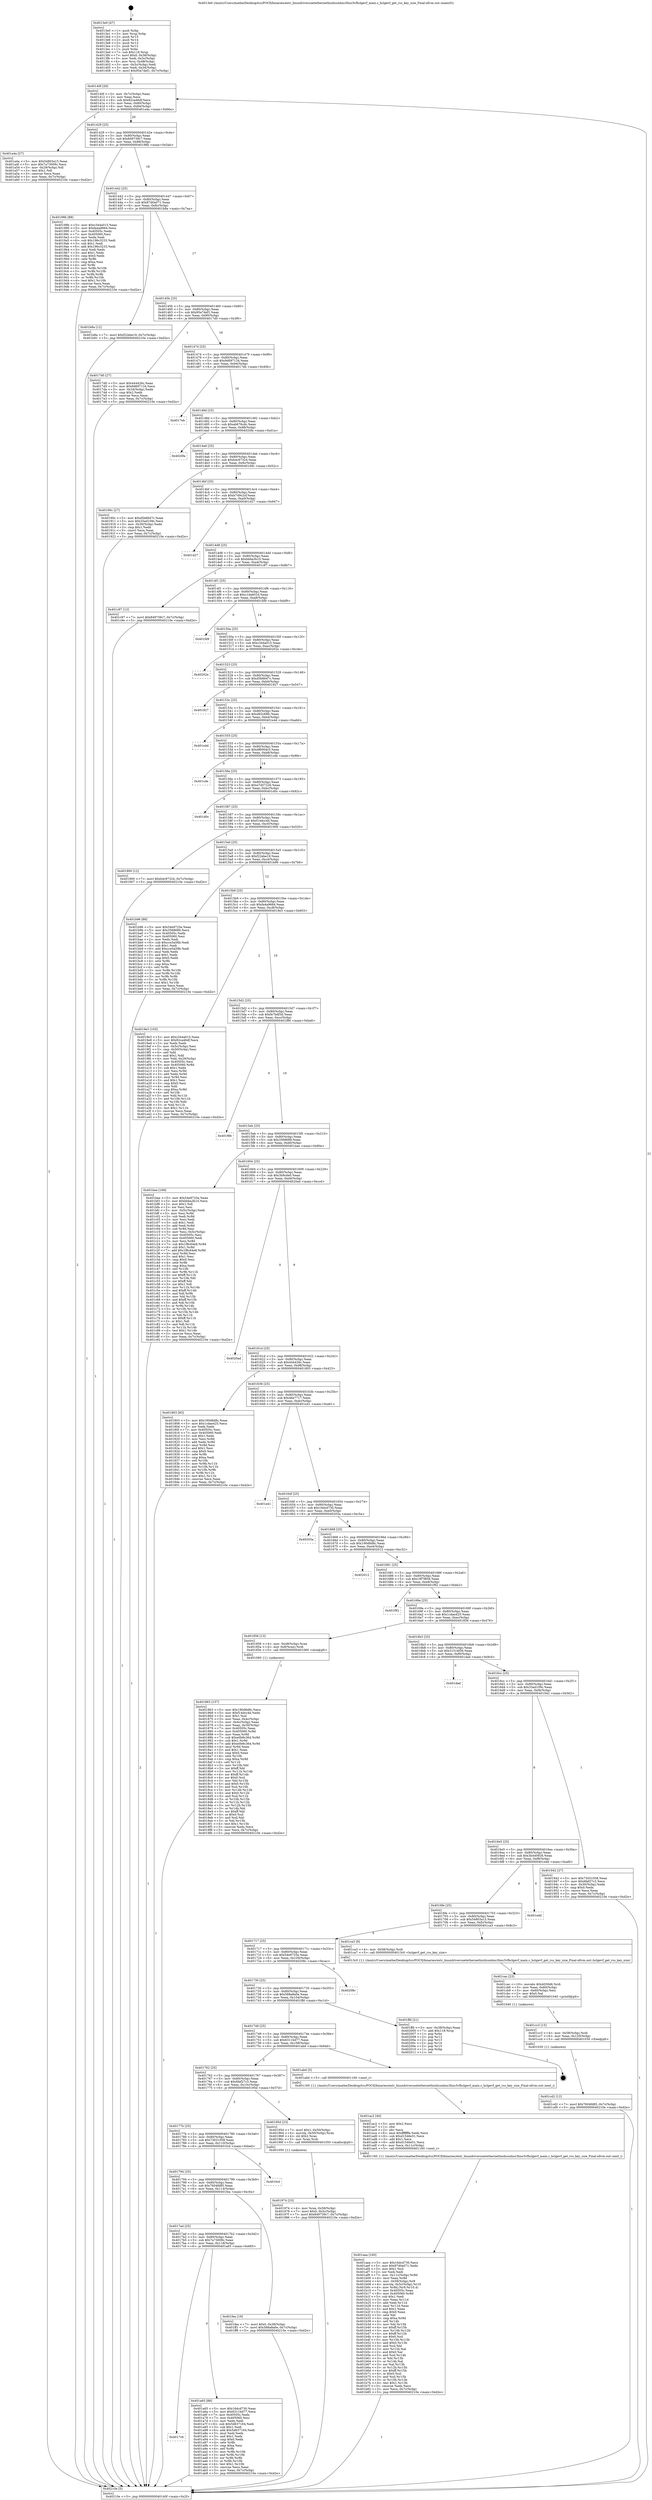 digraph "0x4013e0" {
  label = "0x4013e0 (/mnt/c/Users/mathe/Desktop/tcc/POCII/binaries/extr_linuxdriversnetethernethisiliconhns3hns3vfhclgevf_main.c_hclgevf_get_rss_key_size_Final-ollvm.out::main(0))"
  labelloc = "t"
  node[shape=record]

  Entry [label="",width=0.3,height=0.3,shape=circle,fillcolor=black,style=filled]
  "0x40140f" [label="{
     0x40140f [26]\l
     | [instrs]\l
     &nbsp;&nbsp;0x40140f \<+3\>: mov -0x7c(%rbp),%eax\l
     &nbsp;&nbsp;0x401412 \<+2\>: mov %eax,%ecx\l
     &nbsp;&nbsp;0x401414 \<+6\>: sub $0x82ca46df,%ecx\l
     &nbsp;&nbsp;0x40141a \<+3\>: mov %eax,-0x80(%rbp)\l
     &nbsp;&nbsp;0x40141d \<+6\>: mov %ecx,-0x84(%rbp)\l
     &nbsp;&nbsp;0x401423 \<+6\>: je 0000000000401a4a \<main+0x66a\>\l
  }"]
  "0x401a4a" [label="{
     0x401a4a [27]\l
     | [instrs]\l
     &nbsp;&nbsp;0x401a4a \<+5\>: mov $0x54803a15,%eax\l
     &nbsp;&nbsp;0x401a4f \<+5\>: mov $0x7a73009c,%ecx\l
     &nbsp;&nbsp;0x401a54 \<+3\>: mov -0x29(%rbp),%dl\l
     &nbsp;&nbsp;0x401a57 \<+3\>: test $0x1,%dl\l
     &nbsp;&nbsp;0x401a5a \<+3\>: cmovne %ecx,%eax\l
     &nbsp;&nbsp;0x401a5d \<+3\>: mov %eax,-0x7c(%rbp)\l
     &nbsp;&nbsp;0x401a60 \<+5\>: jmp 000000000040210e \<main+0xd2e\>\l
  }"]
  "0x401429" [label="{
     0x401429 [25]\l
     | [instrs]\l
     &nbsp;&nbsp;0x401429 \<+5\>: jmp 000000000040142e \<main+0x4e\>\l
     &nbsp;&nbsp;0x40142e \<+3\>: mov -0x80(%rbp),%eax\l
     &nbsp;&nbsp;0x401431 \<+5\>: sub $0x849739c7,%eax\l
     &nbsp;&nbsp;0x401436 \<+6\>: mov %eax,-0x88(%rbp)\l
     &nbsp;&nbsp;0x40143c \<+6\>: je 000000000040198b \<main+0x5ab\>\l
  }"]
  Exit [label="",width=0.3,height=0.3,shape=circle,fillcolor=black,style=filled,peripheries=2]
  "0x40198b" [label="{
     0x40198b [88]\l
     | [instrs]\l
     &nbsp;&nbsp;0x40198b \<+5\>: mov $0xc344a015,%eax\l
     &nbsp;&nbsp;0x401990 \<+5\>: mov $0xfa4a9664,%ecx\l
     &nbsp;&nbsp;0x401995 \<+7\>: mov 0x40505c,%edx\l
     &nbsp;&nbsp;0x40199c \<+7\>: mov 0x405060,%esi\l
     &nbsp;&nbsp;0x4019a3 \<+2\>: mov %edx,%edi\l
     &nbsp;&nbsp;0x4019a5 \<+6\>: sub $0x196c3233,%edi\l
     &nbsp;&nbsp;0x4019ab \<+3\>: sub $0x1,%edi\l
     &nbsp;&nbsp;0x4019ae \<+6\>: add $0x196c3233,%edi\l
     &nbsp;&nbsp;0x4019b4 \<+3\>: imul %edi,%edx\l
     &nbsp;&nbsp;0x4019b7 \<+3\>: and $0x1,%edx\l
     &nbsp;&nbsp;0x4019ba \<+3\>: cmp $0x0,%edx\l
     &nbsp;&nbsp;0x4019bd \<+4\>: sete %r8b\l
     &nbsp;&nbsp;0x4019c1 \<+3\>: cmp $0xa,%esi\l
     &nbsp;&nbsp;0x4019c4 \<+4\>: setl %r9b\l
     &nbsp;&nbsp;0x4019c8 \<+3\>: mov %r8b,%r10b\l
     &nbsp;&nbsp;0x4019cb \<+3\>: and %r9b,%r10b\l
     &nbsp;&nbsp;0x4019ce \<+3\>: xor %r9b,%r8b\l
     &nbsp;&nbsp;0x4019d1 \<+3\>: or %r8b,%r10b\l
     &nbsp;&nbsp;0x4019d4 \<+4\>: test $0x1,%r10b\l
     &nbsp;&nbsp;0x4019d8 \<+3\>: cmovne %ecx,%eax\l
     &nbsp;&nbsp;0x4019db \<+3\>: mov %eax,-0x7c(%rbp)\l
     &nbsp;&nbsp;0x4019de \<+5\>: jmp 000000000040210e \<main+0xd2e\>\l
  }"]
  "0x401442" [label="{
     0x401442 [25]\l
     | [instrs]\l
     &nbsp;&nbsp;0x401442 \<+5\>: jmp 0000000000401447 \<main+0x67\>\l
     &nbsp;&nbsp;0x401447 \<+3\>: mov -0x80(%rbp),%eax\l
     &nbsp;&nbsp;0x40144a \<+5\>: sub $0x87d0a071,%eax\l
     &nbsp;&nbsp;0x40144f \<+6\>: mov %eax,-0x8c(%rbp)\l
     &nbsp;&nbsp;0x401455 \<+6\>: je 0000000000401b8a \<main+0x7aa\>\l
  }"]
  "0x401cd2" [label="{
     0x401cd2 [12]\l
     | [instrs]\l
     &nbsp;&nbsp;0x401cd2 \<+7\>: movl $0x7604fd85,-0x7c(%rbp)\l
     &nbsp;&nbsp;0x401cd9 \<+5\>: jmp 000000000040210e \<main+0xd2e\>\l
  }"]
  "0x401b8a" [label="{
     0x401b8a [12]\l
     | [instrs]\l
     &nbsp;&nbsp;0x401b8a \<+7\>: movl $0xf22ebe19,-0x7c(%rbp)\l
     &nbsp;&nbsp;0x401b91 \<+5\>: jmp 000000000040210e \<main+0xd2e\>\l
  }"]
  "0x40145b" [label="{
     0x40145b [25]\l
     | [instrs]\l
     &nbsp;&nbsp;0x40145b \<+5\>: jmp 0000000000401460 \<main+0x80\>\l
     &nbsp;&nbsp;0x401460 \<+3\>: mov -0x80(%rbp),%eax\l
     &nbsp;&nbsp;0x401463 \<+5\>: sub $0x95a7def1,%eax\l
     &nbsp;&nbsp;0x401468 \<+6\>: mov %eax,-0x90(%rbp)\l
     &nbsp;&nbsp;0x40146e \<+6\>: je 00000000004017d0 \<main+0x3f0\>\l
  }"]
  "0x401cc3" [label="{
     0x401cc3 [15]\l
     | [instrs]\l
     &nbsp;&nbsp;0x401cc3 \<+4\>: mov -0x58(%rbp),%rdi\l
     &nbsp;&nbsp;0x401cc7 \<+6\>: mov %eax,-0x120(%rbp)\l
     &nbsp;&nbsp;0x401ccd \<+5\>: call 0000000000401030 \<free@plt\>\l
     | [calls]\l
     &nbsp;&nbsp;0x401030 \{1\} (unknown)\l
  }"]
  "0x4017d0" [label="{
     0x4017d0 [27]\l
     | [instrs]\l
     &nbsp;&nbsp;0x4017d0 \<+5\>: mov $0x444426c,%eax\l
     &nbsp;&nbsp;0x4017d5 \<+5\>: mov $0x9d697134,%ecx\l
     &nbsp;&nbsp;0x4017da \<+3\>: mov -0x34(%rbp),%edx\l
     &nbsp;&nbsp;0x4017dd \<+3\>: cmp $0x2,%edx\l
     &nbsp;&nbsp;0x4017e0 \<+3\>: cmovne %ecx,%eax\l
     &nbsp;&nbsp;0x4017e3 \<+3\>: mov %eax,-0x7c(%rbp)\l
     &nbsp;&nbsp;0x4017e6 \<+5\>: jmp 000000000040210e \<main+0xd2e\>\l
  }"]
  "0x401474" [label="{
     0x401474 [25]\l
     | [instrs]\l
     &nbsp;&nbsp;0x401474 \<+5\>: jmp 0000000000401479 \<main+0x99\>\l
     &nbsp;&nbsp;0x401479 \<+3\>: mov -0x80(%rbp),%eax\l
     &nbsp;&nbsp;0x40147c \<+5\>: sub $0x9d697134,%eax\l
     &nbsp;&nbsp;0x401481 \<+6\>: mov %eax,-0x94(%rbp)\l
     &nbsp;&nbsp;0x401487 \<+6\>: je 00000000004017eb \<main+0x40b\>\l
  }"]
  "0x40210e" [label="{
     0x40210e [5]\l
     | [instrs]\l
     &nbsp;&nbsp;0x40210e \<+5\>: jmp 000000000040140f \<main+0x2f\>\l
  }"]
  "0x4013e0" [label="{
     0x4013e0 [47]\l
     | [instrs]\l
     &nbsp;&nbsp;0x4013e0 \<+1\>: push %rbp\l
     &nbsp;&nbsp;0x4013e1 \<+3\>: mov %rsp,%rbp\l
     &nbsp;&nbsp;0x4013e4 \<+2\>: push %r15\l
     &nbsp;&nbsp;0x4013e6 \<+2\>: push %r14\l
     &nbsp;&nbsp;0x4013e8 \<+2\>: push %r13\l
     &nbsp;&nbsp;0x4013ea \<+2\>: push %r12\l
     &nbsp;&nbsp;0x4013ec \<+1\>: push %rbx\l
     &nbsp;&nbsp;0x4013ed \<+7\>: sub $0x118,%rsp\l
     &nbsp;&nbsp;0x4013f4 \<+7\>: movl $0x0,-0x38(%rbp)\l
     &nbsp;&nbsp;0x4013fb \<+3\>: mov %edi,-0x3c(%rbp)\l
     &nbsp;&nbsp;0x4013fe \<+4\>: mov %rsi,-0x48(%rbp)\l
     &nbsp;&nbsp;0x401402 \<+3\>: mov -0x3c(%rbp),%edi\l
     &nbsp;&nbsp;0x401405 \<+3\>: mov %edi,-0x34(%rbp)\l
     &nbsp;&nbsp;0x401408 \<+7\>: movl $0x95a7def1,-0x7c(%rbp)\l
  }"]
  "0x401cac" [label="{
     0x401cac [23]\l
     | [instrs]\l
     &nbsp;&nbsp;0x401cac \<+10\>: movabs $0x4030d6,%rdi\l
     &nbsp;&nbsp;0x401cb6 \<+3\>: mov %eax,-0x60(%rbp)\l
     &nbsp;&nbsp;0x401cb9 \<+3\>: mov -0x60(%rbp),%esi\l
     &nbsp;&nbsp;0x401cbc \<+2\>: mov $0x0,%al\l
     &nbsp;&nbsp;0x401cbe \<+5\>: call 0000000000401040 \<printf@plt\>\l
     | [calls]\l
     &nbsp;&nbsp;0x401040 \{1\} (unknown)\l
  }"]
  "0x4017eb" [label="{
     0x4017eb\l
  }", style=dashed]
  "0x40148d" [label="{
     0x40148d [25]\l
     | [instrs]\l
     &nbsp;&nbsp;0x40148d \<+5\>: jmp 0000000000401492 \<main+0xb2\>\l
     &nbsp;&nbsp;0x401492 \<+3\>: mov -0x80(%rbp),%eax\l
     &nbsp;&nbsp;0x401495 \<+5\>: sub $0xab676cdc,%eax\l
     &nbsp;&nbsp;0x40149a \<+6\>: mov %eax,-0x98(%rbp)\l
     &nbsp;&nbsp;0x4014a0 \<+6\>: je 00000000004020fa \<main+0xd1a\>\l
  }"]
  "0x401aea" [label="{
     0x401aea [160]\l
     | [instrs]\l
     &nbsp;&nbsp;0x401aea \<+5\>: mov $0x16dcd730,%ecx\l
     &nbsp;&nbsp;0x401aef \<+5\>: mov $0x87d0a071,%edx\l
     &nbsp;&nbsp;0x401af4 \<+3\>: mov $0x1,%sil\l
     &nbsp;&nbsp;0x401af7 \<+2\>: xor %edi,%edi\l
     &nbsp;&nbsp;0x401af9 \<+7\>: mov -0x11c(%rbp),%r8d\l
     &nbsp;&nbsp;0x401b00 \<+4\>: imul %eax,%r8d\l
     &nbsp;&nbsp;0x401b04 \<+4\>: mov -0x58(%rbp),%r9\l
     &nbsp;&nbsp;0x401b08 \<+4\>: movslq -0x5c(%rbp),%r10\l
     &nbsp;&nbsp;0x401b0c \<+4\>: mov %r8d,(%r9,%r10,4)\l
     &nbsp;&nbsp;0x401b10 \<+7\>: mov 0x40505c,%eax\l
     &nbsp;&nbsp;0x401b17 \<+8\>: mov 0x405060,%r8d\l
     &nbsp;&nbsp;0x401b1f \<+3\>: sub $0x1,%edi\l
     &nbsp;&nbsp;0x401b22 \<+3\>: mov %eax,%r11d\l
     &nbsp;&nbsp;0x401b25 \<+3\>: add %edi,%r11d\l
     &nbsp;&nbsp;0x401b28 \<+4\>: imul %r11d,%eax\l
     &nbsp;&nbsp;0x401b2c \<+3\>: and $0x1,%eax\l
     &nbsp;&nbsp;0x401b2f \<+3\>: cmp $0x0,%eax\l
     &nbsp;&nbsp;0x401b32 \<+3\>: sete %bl\l
     &nbsp;&nbsp;0x401b35 \<+4\>: cmp $0xa,%r8d\l
     &nbsp;&nbsp;0x401b39 \<+4\>: setl %r14b\l
     &nbsp;&nbsp;0x401b3d \<+3\>: mov %bl,%r15b\l
     &nbsp;&nbsp;0x401b40 \<+4\>: xor $0xff,%r15b\l
     &nbsp;&nbsp;0x401b44 \<+3\>: mov %r14b,%r12b\l
     &nbsp;&nbsp;0x401b47 \<+4\>: xor $0xff,%r12b\l
     &nbsp;&nbsp;0x401b4b \<+4\>: xor $0x0,%sil\l
     &nbsp;&nbsp;0x401b4f \<+3\>: mov %r15b,%r13b\l
     &nbsp;&nbsp;0x401b52 \<+4\>: and $0x0,%r13b\l
     &nbsp;&nbsp;0x401b56 \<+3\>: and %sil,%bl\l
     &nbsp;&nbsp;0x401b59 \<+3\>: mov %r12b,%al\l
     &nbsp;&nbsp;0x401b5c \<+2\>: and $0x0,%al\l
     &nbsp;&nbsp;0x401b5e \<+3\>: and %sil,%r14b\l
     &nbsp;&nbsp;0x401b61 \<+3\>: or %bl,%r13b\l
     &nbsp;&nbsp;0x401b64 \<+3\>: or %r14b,%al\l
     &nbsp;&nbsp;0x401b67 \<+3\>: xor %al,%r13b\l
     &nbsp;&nbsp;0x401b6a \<+3\>: or %r12b,%r15b\l
     &nbsp;&nbsp;0x401b6d \<+4\>: xor $0xff,%r15b\l
     &nbsp;&nbsp;0x401b71 \<+4\>: or $0x0,%sil\l
     &nbsp;&nbsp;0x401b75 \<+3\>: and %sil,%r15b\l
     &nbsp;&nbsp;0x401b78 \<+3\>: or %r15b,%r13b\l
     &nbsp;&nbsp;0x401b7b \<+4\>: test $0x1,%r13b\l
     &nbsp;&nbsp;0x401b7f \<+3\>: cmovne %edx,%ecx\l
     &nbsp;&nbsp;0x401b82 \<+3\>: mov %ecx,-0x7c(%rbp)\l
     &nbsp;&nbsp;0x401b85 \<+5\>: jmp 000000000040210e \<main+0xd2e\>\l
  }"]
  "0x4020fa" [label="{
     0x4020fa\l
  }", style=dashed]
  "0x4014a6" [label="{
     0x4014a6 [25]\l
     | [instrs]\l
     &nbsp;&nbsp;0x4014a6 \<+5\>: jmp 00000000004014ab \<main+0xcb\>\l
     &nbsp;&nbsp;0x4014ab \<+3\>: mov -0x80(%rbp),%eax\l
     &nbsp;&nbsp;0x4014ae \<+5\>: sub $0xb4c97324,%eax\l
     &nbsp;&nbsp;0x4014b3 \<+6\>: mov %eax,-0x9c(%rbp)\l
     &nbsp;&nbsp;0x4014b9 \<+6\>: je 000000000040190c \<main+0x52c\>\l
  }"]
  "0x401ac2" [label="{
     0x401ac2 [40]\l
     | [instrs]\l
     &nbsp;&nbsp;0x401ac2 \<+5\>: mov $0x2,%ecx\l
     &nbsp;&nbsp;0x401ac7 \<+1\>: cltd\l
     &nbsp;&nbsp;0x401ac8 \<+2\>: idiv %ecx\l
     &nbsp;&nbsp;0x401aca \<+6\>: imul $0xfffffffe,%edx,%ecx\l
     &nbsp;&nbsp;0x401ad0 \<+6\>: sub $0xd1546e51,%ecx\l
     &nbsp;&nbsp;0x401ad6 \<+3\>: add $0x1,%ecx\l
     &nbsp;&nbsp;0x401ad9 \<+6\>: add $0xd1546e51,%ecx\l
     &nbsp;&nbsp;0x401adf \<+6\>: mov %ecx,-0x11c(%rbp)\l
     &nbsp;&nbsp;0x401ae5 \<+5\>: call 0000000000401160 \<next_i\>\l
     | [calls]\l
     &nbsp;&nbsp;0x401160 \{1\} (/mnt/c/Users/mathe/Desktop/tcc/POCII/binaries/extr_linuxdriversnetethernethisiliconhns3hns3vfhclgevf_main.c_hclgevf_get_rss_key_size_Final-ollvm.out::next_i)\l
  }"]
  "0x40190c" [label="{
     0x40190c [27]\l
     | [instrs]\l
     &nbsp;&nbsp;0x40190c \<+5\>: mov $0xd5b8647c,%eax\l
     &nbsp;&nbsp;0x401911 \<+5\>: mov $0x33ad109c,%ecx\l
     &nbsp;&nbsp;0x401916 \<+3\>: mov -0x30(%rbp),%edx\l
     &nbsp;&nbsp;0x401919 \<+3\>: cmp $0x1,%edx\l
     &nbsp;&nbsp;0x40191c \<+3\>: cmovl %ecx,%eax\l
     &nbsp;&nbsp;0x40191f \<+3\>: mov %eax,-0x7c(%rbp)\l
     &nbsp;&nbsp;0x401922 \<+5\>: jmp 000000000040210e \<main+0xd2e\>\l
  }"]
  "0x4014bf" [label="{
     0x4014bf [25]\l
     | [instrs]\l
     &nbsp;&nbsp;0x4014bf \<+5\>: jmp 00000000004014c4 \<main+0xe4\>\l
     &nbsp;&nbsp;0x4014c4 \<+3\>: mov -0x80(%rbp),%eax\l
     &nbsp;&nbsp;0x4014c7 \<+5\>: sub $0xb749c2cf,%eax\l
     &nbsp;&nbsp;0x4014cc \<+6\>: mov %eax,-0xa0(%rbp)\l
     &nbsp;&nbsp;0x4014d2 \<+6\>: je 0000000000401d27 \<main+0x947\>\l
  }"]
  "0x4017c6" [label="{
     0x4017c6\l
  }", style=dashed]
  "0x401d27" [label="{
     0x401d27\l
  }", style=dashed]
  "0x4014d8" [label="{
     0x4014d8 [25]\l
     | [instrs]\l
     &nbsp;&nbsp;0x4014d8 \<+5\>: jmp 00000000004014dd \<main+0xfd\>\l
     &nbsp;&nbsp;0x4014dd \<+3\>: mov -0x80(%rbp),%eax\l
     &nbsp;&nbsp;0x4014e0 \<+5\>: sub $0xbbba3b10,%eax\l
     &nbsp;&nbsp;0x4014e5 \<+6\>: mov %eax,-0xa4(%rbp)\l
     &nbsp;&nbsp;0x4014eb \<+6\>: je 0000000000401c97 \<main+0x8b7\>\l
  }"]
  "0x401a65" [label="{
     0x401a65 [88]\l
     | [instrs]\l
     &nbsp;&nbsp;0x401a65 \<+5\>: mov $0x16dcd730,%eax\l
     &nbsp;&nbsp;0x401a6a \<+5\>: mov $0x6311bd77,%ecx\l
     &nbsp;&nbsp;0x401a6f \<+7\>: mov 0x40505c,%edx\l
     &nbsp;&nbsp;0x401a76 \<+7\>: mov 0x405060,%esi\l
     &nbsp;&nbsp;0x401a7d \<+2\>: mov %edx,%edi\l
     &nbsp;&nbsp;0x401a7f \<+6\>: sub $0x5d637164,%edi\l
     &nbsp;&nbsp;0x401a85 \<+3\>: sub $0x1,%edi\l
     &nbsp;&nbsp;0x401a88 \<+6\>: add $0x5d637164,%edi\l
     &nbsp;&nbsp;0x401a8e \<+3\>: imul %edi,%edx\l
     &nbsp;&nbsp;0x401a91 \<+3\>: and $0x1,%edx\l
     &nbsp;&nbsp;0x401a94 \<+3\>: cmp $0x0,%edx\l
     &nbsp;&nbsp;0x401a97 \<+4\>: sete %r8b\l
     &nbsp;&nbsp;0x401a9b \<+3\>: cmp $0xa,%esi\l
     &nbsp;&nbsp;0x401a9e \<+4\>: setl %r9b\l
     &nbsp;&nbsp;0x401aa2 \<+3\>: mov %r8b,%r10b\l
     &nbsp;&nbsp;0x401aa5 \<+3\>: and %r9b,%r10b\l
     &nbsp;&nbsp;0x401aa8 \<+3\>: xor %r9b,%r8b\l
     &nbsp;&nbsp;0x401aab \<+3\>: or %r8b,%r10b\l
     &nbsp;&nbsp;0x401aae \<+4\>: test $0x1,%r10b\l
     &nbsp;&nbsp;0x401ab2 \<+3\>: cmovne %ecx,%eax\l
     &nbsp;&nbsp;0x401ab5 \<+3\>: mov %eax,-0x7c(%rbp)\l
     &nbsp;&nbsp;0x401ab8 \<+5\>: jmp 000000000040210e \<main+0xd2e\>\l
  }"]
  "0x401c97" [label="{
     0x401c97 [12]\l
     | [instrs]\l
     &nbsp;&nbsp;0x401c97 \<+7\>: movl $0x849739c7,-0x7c(%rbp)\l
     &nbsp;&nbsp;0x401c9e \<+5\>: jmp 000000000040210e \<main+0xd2e\>\l
  }"]
  "0x4014f1" [label="{
     0x4014f1 [25]\l
     | [instrs]\l
     &nbsp;&nbsp;0x4014f1 \<+5\>: jmp 00000000004014f6 \<main+0x116\>\l
     &nbsp;&nbsp;0x4014f6 \<+3\>: mov -0x80(%rbp),%eax\l
     &nbsp;&nbsp;0x4014f9 \<+5\>: sub $0xc1da601d,%eax\l
     &nbsp;&nbsp;0x4014fe \<+6\>: mov %eax,-0xa8(%rbp)\l
     &nbsp;&nbsp;0x401504 \<+6\>: je 0000000000401fd9 \<main+0xbf9\>\l
  }"]
  "0x4017ad" [label="{
     0x4017ad [25]\l
     | [instrs]\l
     &nbsp;&nbsp;0x4017ad \<+5\>: jmp 00000000004017b2 \<main+0x3d2\>\l
     &nbsp;&nbsp;0x4017b2 \<+3\>: mov -0x80(%rbp),%eax\l
     &nbsp;&nbsp;0x4017b5 \<+5\>: sub $0x7a73009c,%eax\l
     &nbsp;&nbsp;0x4017ba \<+6\>: mov %eax,-0x118(%rbp)\l
     &nbsp;&nbsp;0x4017c0 \<+6\>: je 0000000000401a65 \<main+0x685\>\l
  }"]
  "0x401fd9" [label="{
     0x401fd9\l
  }", style=dashed]
  "0x40150a" [label="{
     0x40150a [25]\l
     | [instrs]\l
     &nbsp;&nbsp;0x40150a \<+5\>: jmp 000000000040150f \<main+0x12f\>\l
     &nbsp;&nbsp;0x40150f \<+3\>: mov -0x80(%rbp),%eax\l
     &nbsp;&nbsp;0x401512 \<+5\>: sub $0xc344a015,%eax\l
     &nbsp;&nbsp;0x401517 \<+6\>: mov %eax,-0xac(%rbp)\l
     &nbsp;&nbsp;0x40151d \<+6\>: je 000000000040202e \<main+0xc4e\>\l
  }"]
  "0x401fea" [label="{
     0x401fea [19]\l
     | [instrs]\l
     &nbsp;&nbsp;0x401fea \<+7\>: movl $0x0,-0x38(%rbp)\l
     &nbsp;&nbsp;0x401ff1 \<+7\>: movl $0x588a8a0e,-0x7c(%rbp)\l
     &nbsp;&nbsp;0x401ff8 \<+5\>: jmp 000000000040210e \<main+0xd2e\>\l
  }"]
  "0x40202e" [label="{
     0x40202e\l
  }", style=dashed]
  "0x401523" [label="{
     0x401523 [25]\l
     | [instrs]\l
     &nbsp;&nbsp;0x401523 \<+5\>: jmp 0000000000401528 \<main+0x148\>\l
     &nbsp;&nbsp;0x401528 \<+3\>: mov -0x80(%rbp),%eax\l
     &nbsp;&nbsp;0x40152b \<+5\>: sub $0xd5b8647c,%eax\l
     &nbsp;&nbsp;0x401530 \<+6\>: mov %eax,-0xb0(%rbp)\l
     &nbsp;&nbsp;0x401536 \<+6\>: je 0000000000401927 \<main+0x547\>\l
  }"]
  "0x401794" [label="{
     0x401794 [25]\l
     | [instrs]\l
     &nbsp;&nbsp;0x401794 \<+5\>: jmp 0000000000401799 \<main+0x3b9\>\l
     &nbsp;&nbsp;0x401799 \<+3\>: mov -0x80(%rbp),%eax\l
     &nbsp;&nbsp;0x40179c \<+5\>: sub $0x7604fd85,%eax\l
     &nbsp;&nbsp;0x4017a1 \<+6\>: mov %eax,-0x114(%rbp)\l
     &nbsp;&nbsp;0x4017a7 \<+6\>: je 0000000000401fea \<main+0xc0a\>\l
  }"]
  "0x401927" [label="{
     0x401927\l
  }", style=dashed]
  "0x40153c" [label="{
     0x40153c [25]\l
     | [instrs]\l
     &nbsp;&nbsp;0x40153c \<+5\>: jmp 0000000000401541 \<main+0x161\>\l
     &nbsp;&nbsp;0x401541 \<+3\>: mov -0x80(%rbp),%eax\l
     &nbsp;&nbsp;0x401544 \<+5\>: sub $0xd92c69fc,%eax\l
     &nbsp;&nbsp;0x401549 \<+6\>: mov %eax,-0xb4(%rbp)\l
     &nbsp;&nbsp;0x40154f \<+6\>: je 0000000000401e4d \<main+0xa6d\>\l
  }"]
  "0x401fcd" [label="{
     0x401fcd\l
  }", style=dashed]
  "0x401e4d" [label="{
     0x401e4d\l
  }", style=dashed]
  "0x401555" [label="{
     0x401555 [25]\l
     | [instrs]\l
     &nbsp;&nbsp;0x401555 \<+5\>: jmp 000000000040155a \<main+0x17a\>\l
     &nbsp;&nbsp;0x40155a \<+3\>: mov -0x80(%rbp),%eax\l
     &nbsp;&nbsp;0x40155d \<+5\>: sub $0xdf6004c5,%eax\l
     &nbsp;&nbsp;0x401562 \<+6\>: mov %eax,-0xb8(%rbp)\l
     &nbsp;&nbsp;0x401568 \<+6\>: je 0000000000401cde \<main+0x8fe\>\l
  }"]
  "0x401974" [label="{
     0x401974 [23]\l
     | [instrs]\l
     &nbsp;&nbsp;0x401974 \<+4\>: mov %rax,-0x58(%rbp)\l
     &nbsp;&nbsp;0x401978 \<+7\>: movl $0x0,-0x5c(%rbp)\l
     &nbsp;&nbsp;0x40197f \<+7\>: movl $0x849739c7,-0x7c(%rbp)\l
     &nbsp;&nbsp;0x401986 \<+5\>: jmp 000000000040210e \<main+0xd2e\>\l
  }"]
  "0x401cde" [label="{
     0x401cde\l
  }", style=dashed]
  "0x40156e" [label="{
     0x40156e [25]\l
     | [instrs]\l
     &nbsp;&nbsp;0x40156e \<+5\>: jmp 0000000000401573 \<main+0x193\>\l
     &nbsp;&nbsp;0x401573 \<+3\>: mov -0x80(%rbp),%eax\l
     &nbsp;&nbsp;0x401576 \<+5\>: sub $0xe7d57226,%eax\l
     &nbsp;&nbsp;0x40157b \<+6\>: mov %eax,-0xbc(%rbp)\l
     &nbsp;&nbsp;0x401581 \<+6\>: je 0000000000401d0c \<main+0x92c\>\l
  }"]
  "0x40177b" [label="{
     0x40177b [25]\l
     | [instrs]\l
     &nbsp;&nbsp;0x40177b \<+5\>: jmp 0000000000401780 \<main+0x3a0\>\l
     &nbsp;&nbsp;0x401780 \<+3\>: mov -0x80(%rbp),%eax\l
     &nbsp;&nbsp;0x401783 \<+5\>: sub $0x73031058,%eax\l
     &nbsp;&nbsp;0x401788 \<+6\>: mov %eax,-0x110(%rbp)\l
     &nbsp;&nbsp;0x40178e \<+6\>: je 0000000000401fcd \<main+0xbed\>\l
  }"]
  "0x401d0c" [label="{
     0x401d0c\l
  }", style=dashed]
  "0x401587" [label="{
     0x401587 [25]\l
     | [instrs]\l
     &nbsp;&nbsp;0x401587 \<+5\>: jmp 000000000040158c \<main+0x1ac\>\l
     &nbsp;&nbsp;0x40158c \<+3\>: mov -0x80(%rbp),%eax\l
     &nbsp;&nbsp;0x40158f \<+5\>: sub $0xf14dcc4d,%eax\l
     &nbsp;&nbsp;0x401594 \<+6\>: mov %eax,-0xc0(%rbp)\l
     &nbsp;&nbsp;0x40159a \<+6\>: je 0000000000401900 \<main+0x520\>\l
  }"]
  "0x40195d" [label="{
     0x40195d [23]\l
     | [instrs]\l
     &nbsp;&nbsp;0x40195d \<+7\>: movl $0x1,-0x50(%rbp)\l
     &nbsp;&nbsp;0x401964 \<+4\>: movslq -0x50(%rbp),%rax\l
     &nbsp;&nbsp;0x401968 \<+4\>: shl $0x2,%rax\l
     &nbsp;&nbsp;0x40196c \<+3\>: mov %rax,%rdi\l
     &nbsp;&nbsp;0x40196f \<+5\>: call 0000000000401050 \<malloc@plt\>\l
     | [calls]\l
     &nbsp;&nbsp;0x401050 \{1\} (unknown)\l
  }"]
  "0x401900" [label="{
     0x401900 [12]\l
     | [instrs]\l
     &nbsp;&nbsp;0x401900 \<+7\>: movl $0xb4c97324,-0x7c(%rbp)\l
     &nbsp;&nbsp;0x401907 \<+5\>: jmp 000000000040210e \<main+0xd2e\>\l
  }"]
  "0x4015a0" [label="{
     0x4015a0 [25]\l
     | [instrs]\l
     &nbsp;&nbsp;0x4015a0 \<+5\>: jmp 00000000004015a5 \<main+0x1c5\>\l
     &nbsp;&nbsp;0x4015a5 \<+3\>: mov -0x80(%rbp),%eax\l
     &nbsp;&nbsp;0x4015a8 \<+5\>: sub $0xf22ebe19,%eax\l
     &nbsp;&nbsp;0x4015ad \<+6\>: mov %eax,-0xc4(%rbp)\l
     &nbsp;&nbsp;0x4015b3 \<+6\>: je 0000000000401b96 \<main+0x7b6\>\l
  }"]
  "0x401762" [label="{
     0x401762 [25]\l
     | [instrs]\l
     &nbsp;&nbsp;0x401762 \<+5\>: jmp 0000000000401767 \<main+0x387\>\l
     &nbsp;&nbsp;0x401767 \<+3\>: mov -0x80(%rbp),%eax\l
     &nbsp;&nbsp;0x40176a \<+5\>: sub $0x6faf27c3,%eax\l
     &nbsp;&nbsp;0x40176f \<+6\>: mov %eax,-0x10c(%rbp)\l
     &nbsp;&nbsp;0x401775 \<+6\>: je 000000000040195d \<main+0x57d\>\l
  }"]
  "0x401b96" [label="{
     0x401b96 [88]\l
     | [instrs]\l
     &nbsp;&nbsp;0x401b96 \<+5\>: mov $0x54e9725e,%eax\l
     &nbsp;&nbsp;0x401b9b \<+5\>: mov $0x3568689,%ecx\l
     &nbsp;&nbsp;0x401ba0 \<+7\>: mov 0x40505c,%edx\l
     &nbsp;&nbsp;0x401ba7 \<+7\>: mov 0x405060,%esi\l
     &nbsp;&nbsp;0x401bae \<+2\>: mov %edx,%edi\l
     &nbsp;&nbsp;0x401bb0 \<+6\>: sub $0xcce5a58b,%edi\l
     &nbsp;&nbsp;0x401bb6 \<+3\>: sub $0x1,%edi\l
     &nbsp;&nbsp;0x401bb9 \<+6\>: add $0xcce5a58b,%edi\l
     &nbsp;&nbsp;0x401bbf \<+3\>: imul %edi,%edx\l
     &nbsp;&nbsp;0x401bc2 \<+3\>: and $0x1,%edx\l
     &nbsp;&nbsp;0x401bc5 \<+3\>: cmp $0x0,%edx\l
     &nbsp;&nbsp;0x401bc8 \<+4\>: sete %r8b\l
     &nbsp;&nbsp;0x401bcc \<+3\>: cmp $0xa,%esi\l
     &nbsp;&nbsp;0x401bcf \<+4\>: setl %r9b\l
     &nbsp;&nbsp;0x401bd3 \<+3\>: mov %r8b,%r10b\l
     &nbsp;&nbsp;0x401bd6 \<+3\>: and %r9b,%r10b\l
     &nbsp;&nbsp;0x401bd9 \<+3\>: xor %r9b,%r8b\l
     &nbsp;&nbsp;0x401bdc \<+3\>: or %r8b,%r10b\l
     &nbsp;&nbsp;0x401bdf \<+4\>: test $0x1,%r10b\l
     &nbsp;&nbsp;0x401be3 \<+3\>: cmovne %ecx,%eax\l
     &nbsp;&nbsp;0x401be6 \<+3\>: mov %eax,-0x7c(%rbp)\l
     &nbsp;&nbsp;0x401be9 \<+5\>: jmp 000000000040210e \<main+0xd2e\>\l
  }"]
  "0x4015b9" [label="{
     0x4015b9 [25]\l
     | [instrs]\l
     &nbsp;&nbsp;0x4015b9 \<+5\>: jmp 00000000004015be \<main+0x1de\>\l
     &nbsp;&nbsp;0x4015be \<+3\>: mov -0x80(%rbp),%eax\l
     &nbsp;&nbsp;0x4015c1 \<+5\>: sub $0xfa4a9664,%eax\l
     &nbsp;&nbsp;0x4015c6 \<+6\>: mov %eax,-0xc8(%rbp)\l
     &nbsp;&nbsp;0x4015cc \<+6\>: je 00000000004019e3 \<main+0x603\>\l
  }"]
  "0x401abd" [label="{
     0x401abd [5]\l
     | [instrs]\l
     &nbsp;&nbsp;0x401abd \<+5\>: call 0000000000401160 \<next_i\>\l
     | [calls]\l
     &nbsp;&nbsp;0x401160 \{1\} (/mnt/c/Users/mathe/Desktop/tcc/POCII/binaries/extr_linuxdriversnetethernethisiliconhns3hns3vfhclgevf_main.c_hclgevf_get_rss_key_size_Final-ollvm.out::next_i)\l
  }"]
  "0x4019e3" [label="{
     0x4019e3 [103]\l
     | [instrs]\l
     &nbsp;&nbsp;0x4019e3 \<+5\>: mov $0xc344a015,%eax\l
     &nbsp;&nbsp;0x4019e8 \<+5\>: mov $0x82ca46df,%ecx\l
     &nbsp;&nbsp;0x4019ed \<+2\>: xor %edx,%edx\l
     &nbsp;&nbsp;0x4019ef \<+3\>: mov -0x5c(%rbp),%esi\l
     &nbsp;&nbsp;0x4019f2 \<+3\>: cmp -0x50(%rbp),%esi\l
     &nbsp;&nbsp;0x4019f5 \<+4\>: setl %dil\l
     &nbsp;&nbsp;0x4019f9 \<+4\>: and $0x1,%dil\l
     &nbsp;&nbsp;0x4019fd \<+4\>: mov %dil,-0x29(%rbp)\l
     &nbsp;&nbsp;0x401a01 \<+7\>: mov 0x40505c,%esi\l
     &nbsp;&nbsp;0x401a08 \<+8\>: mov 0x405060,%r8d\l
     &nbsp;&nbsp;0x401a10 \<+3\>: sub $0x1,%edx\l
     &nbsp;&nbsp;0x401a13 \<+3\>: mov %esi,%r9d\l
     &nbsp;&nbsp;0x401a16 \<+3\>: add %edx,%r9d\l
     &nbsp;&nbsp;0x401a19 \<+4\>: imul %r9d,%esi\l
     &nbsp;&nbsp;0x401a1d \<+3\>: and $0x1,%esi\l
     &nbsp;&nbsp;0x401a20 \<+3\>: cmp $0x0,%esi\l
     &nbsp;&nbsp;0x401a23 \<+4\>: sete %dil\l
     &nbsp;&nbsp;0x401a27 \<+4\>: cmp $0xa,%r8d\l
     &nbsp;&nbsp;0x401a2b \<+4\>: setl %r10b\l
     &nbsp;&nbsp;0x401a2f \<+3\>: mov %dil,%r11b\l
     &nbsp;&nbsp;0x401a32 \<+3\>: and %r10b,%r11b\l
     &nbsp;&nbsp;0x401a35 \<+3\>: xor %r10b,%dil\l
     &nbsp;&nbsp;0x401a38 \<+3\>: or %dil,%r11b\l
     &nbsp;&nbsp;0x401a3b \<+4\>: test $0x1,%r11b\l
     &nbsp;&nbsp;0x401a3f \<+3\>: cmovne %ecx,%eax\l
     &nbsp;&nbsp;0x401a42 \<+3\>: mov %eax,-0x7c(%rbp)\l
     &nbsp;&nbsp;0x401a45 \<+5\>: jmp 000000000040210e \<main+0xd2e\>\l
  }"]
  "0x4015d2" [label="{
     0x4015d2 [25]\l
     | [instrs]\l
     &nbsp;&nbsp;0x4015d2 \<+5\>: jmp 00000000004015d7 \<main+0x1f7\>\l
     &nbsp;&nbsp;0x4015d7 \<+3\>: mov -0x80(%rbp),%eax\l
     &nbsp;&nbsp;0x4015da \<+5\>: sub $0xfe7bdf3d,%eax\l
     &nbsp;&nbsp;0x4015df \<+6\>: mov %eax,-0xcc(%rbp)\l
     &nbsp;&nbsp;0x4015e5 \<+6\>: je 0000000000401f86 \<main+0xba6\>\l
  }"]
  "0x401749" [label="{
     0x401749 [25]\l
     | [instrs]\l
     &nbsp;&nbsp;0x401749 \<+5\>: jmp 000000000040174e \<main+0x36e\>\l
     &nbsp;&nbsp;0x40174e \<+3\>: mov -0x80(%rbp),%eax\l
     &nbsp;&nbsp;0x401751 \<+5\>: sub $0x6311bd77,%eax\l
     &nbsp;&nbsp;0x401756 \<+6\>: mov %eax,-0x108(%rbp)\l
     &nbsp;&nbsp;0x40175c \<+6\>: je 0000000000401abd \<main+0x6dd\>\l
  }"]
  "0x401f86" [label="{
     0x401f86\l
  }", style=dashed]
  "0x4015eb" [label="{
     0x4015eb [25]\l
     | [instrs]\l
     &nbsp;&nbsp;0x4015eb \<+5\>: jmp 00000000004015f0 \<main+0x210\>\l
     &nbsp;&nbsp;0x4015f0 \<+3\>: mov -0x80(%rbp),%eax\l
     &nbsp;&nbsp;0x4015f3 \<+5\>: sub $0x3568689,%eax\l
     &nbsp;&nbsp;0x4015f8 \<+6\>: mov %eax,-0xd0(%rbp)\l
     &nbsp;&nbsp;0x4015fe \<+6\>: je 0000000000401bee \<main+0x80e\>\l
  }"]
  "0x401ffd" [label="{
     0x401ffd [21]\l
     | [instrs]\l
     &nbsp;&nbsp;0x401ffd \<+3\>: mov -0x38(%rbp),%eax\l
     &nbsp;&nbsp;0x402000 \<+7\>: add $0x118,%rsp\l
     &nbsp;&nbsp;0x402007 \<+1\>: pop %rbx\l
     &nbsp;&nbsp;0x402008 \<+2\>: pop %r12\l
     &nbsp;&nbsp;0x40200a \<+2\>: pop %r13\l
     &nbsp;&nbsp;0x40200c \<+2\>: pop %r14\l
     &nbsp;&nbsp;0x40200e \<+2\>: pop %r15\l
     &nbsp;&nbsp;0x402010 \<+1\>: pop %rbp\l
     &nbsp;&nbsp;0x402011 \<+1\>: ret\l
  }"]
  "0x401bee" [label="{
     0x401bee [169]\l
     | [instrs]\l
     &nbsp;&nbsp;0x401bee \<+5\>: mov $0x54e9725e,%eax\l
     &nbsp;&nbsp;0x401bf3 \<+5\>: mov $0xbbba3b10,%ecx\l
     &nbsp;&nbsp;0x401bf8 \<+2\>: mov $0x1,%dl\l
     &nbsp;&nbsp;0x401bfa \<+2\>: xor %esi,%esi\l
     &nbsp;&nbsp;0x401bfc \<+3\>: mov -0x5c(%rbp),%edi\l
     &nbsp;&nbsp;0x401bff \<+3\>: mov %esi,%r8d\l
     &nbsp;&nbsp;0x401c02 \<+3\>: sub %edi,%r8d\l
     &nbsp;&nbsp;0x401c05 \<+2\>: mov %esi,%edi\l
     &nbsp;&nbsp;0x401c07 \<+3\>: sub $0x1,%edi\l
     &nbsp;&nbsp;0x401c0a \<+3\>: add %edi,%r8d\l
     &nbsp;&nbsp;0x401c0d \<+3\>: sub %r8d,%esi\l
     &nbsp;&nbsp;0x401c10 \<+3\>: mov %esi,-0x5c(%rbp)\l
     &nbsp;&nbsp;0x401c13 \<+7\>: mov 0x40505c,%esi\l
     &nbsp;&nbsp;0x401c1a \<+7\>: mov 0x405060,%edi\l
     &nbsp;&nbsp;0x401c21 \<+3\>: mov %esi,%r8d\l
     &nbsp;&nbsp;0x401c24 \<+7\>: sub $0x1f8c64e8,%r8d\l
     &nbsp;&nbsp;0x401c2b \<+4\>: sub $0x1,%r8d\l
     &nbsp;&nbsp;0x401c2f \<+7\>: add $0x1f8c64e8,%r8d\l
     &nbsp;&nbsp;0x401c36 \<+4\>: imul %r8d,%esi\l
     &nbsp;&nbsp;0x401c3a \<+3\>: and $0x1,%esi\l
     &nbsp;&nbsp;0x401c3d \<+3\>: cmp $0x0,%esi\l
     &nbsp;&nbsp;0x401c40 \<+4\>: sete %r9b\l
     &nbsp;&nbsp;0x401c44 \<+3\>: cmp $0xa,%edi\l
     &nbsp;&nbsp;0x401c47 \<+4\>: setl %r10b\l
     &nbsp;&nbsp;0x401c4b \<+3\>: mov %r9b,%r11b\l
     &nbsp;&nbsp;0x401c4e \<+4\>: xor $0xff,%r11b\l
     &nbsp;&nbsp;0x401c52 \<+3\>: mov %r10b,%bl\l
     &nbsp;&nbsp;0x401c55 \<+3\>: xor $0xff,%bl\l
     &nbsp;&nbsp;0x401c58 \<+3\>: xor $0x1,%dl\l
     &nbsp;&nbsp;0x401c5b \<+3\>: mov %r11b,%r14b\l
     &nbsp;&nbsp;0x401c5e \<+4\>: and $0xff,%r14b\l
     &nbsp;&nbsp;0x401c62 \<+3\>: and %dl,%r9b\l
     &nbsp;&nbsp;0x401c65 \<+3\>: mov %bl,%r15b\l
     &nbsp;&nbsp;0x401c68 \<+4\>: and $0xff,%r15b\l
     &nbsp;&nbsp;0x401c6c \<+3\>: and %dl,%r10b\l
     &nbsp;&nbsp;0x401c6f \<+3\>: or %r9b,%r14b\l
     &nbsp;&nbsp;0x401c72 \<+3\>: or %r10b,%r15b\l
     &nbsp;&nbsp;0x401c75 \<+3\>: xor %r15b,%r14b\l
     &nbsp;&nbsp;0x401c78 \<+3\>: or %bl,%r11b\l
     &nbsp;&nbsp;0x401c7b \<+4\>: xor $0xff,%r11b\l
     &nbsp;&nbsp;0x401c7f \<+3\>: or $0x1,%dl\l
     &nbsp;&nbsp;0x401c82 \<+3\>: and %dl,%r11b\l
     &nbsp;&nbsp;0x401c85 \<+3\>: or %r11b,%r14b\l
     &nbsp;&nbsp;0x401c88 \<+4\>: test $0x1,%r14b\l
     &nbsp;&nbsp;0x401c8c \<+3\>: cmovne %ecx,%eax\l
     &nbsp;&nbsp;0x401c8f \<+3\>: mov %eax,-0x7c(%rbp)\l
     &nbsp;&nbsp;0x401c92 \<+5\>: jmp 000000000040210e \<main+0xd2e\>\l
  }"]
  "0x401604" [label="{
     0x401604 [25]\l
     | [instrs]\l
     &nbsp;&nbsp;0x401604 \<+5\>: jmp 0000000000401609 \<main+0x229\>\l
     &nbsp;&nbsp;0x401609 \<+3\>: mov -0x80(%rbp),%eax\l
     &nbsp;&nbsp;0x40160c \<+5\>: sub $0x3b9cde0,%eax\l
     &nbsp;&nbsp;0x401611 \<+6\>: mov %eax,-0xd4(%rbp)\l
     &nbsp;&nbsp;0x401617 \<+6\>: je 00000000004020ad \<main+0xccd\>\l
  }"]
  "0x401730" [label="{
     0x401730 [25]\l
     | [instrs]\l
     &nbsp;&nbsp;0x401730 \<+5\>: jmp 0000000000401735 \<main+0x355\>\l
     &nbsp;&nbsp;0x401735 \<+3\>: mov -0x80(%rbp),%eax\l
     &nbsp;&nbsp;0x401738 \<+5\>: sub $0x588a8a0e,%eax\l
     &nbsp;&nbsp;0x40173d \<+6\>: mov %eax,-0x104(%rbp)\l
     &nbsp;&nbsp;0x401743 \<+6\>: je 0000000000401ffd \<main+0xc1d\>\l
  }"]
  "0x4020ad" [label="{
     0x4020ad\l
  }", style=dashed]
  "0x40161d" [label="{
     0x40161d [25]\l
     | [instrs]\l
     &nbsp;&nbsp;0x40161d \<+5\>: jmp 0000000000401622 \<main+0x242\>\l
     &nbsp;&nbsp;0x401622 \<+3\>: mov -0x80(%rbp),%eax\l
     &nbsp;&nbsp;0x401625 \<+5\>: sub $0x444426c,%eax\l
     &nbsp;&nbsp;0x40162a \<+6\>: mov %eax,-0xd8(%rbp)\l
     &nbsp;&nbsp;0x401630 \<+6\>: je 0000000000401803 \<main+0x423\>\l
  }"]
  "0x40208c" [label="{
     0x40208c\l
  }", style=dashed]
  "0x401803" [label="{
     0x401803 [83]\l
     | [instrs]\l
     &nbsp;&nbsp;0x401803 \<+5\>: mov $0x190d8d8c,%eax\l
     &nbsp;&nbsp;0x401808 \<+5\>: mov $0x1cdae425,%ecx\l
     &nbsp;&nbsp;0x40180d \<+2\>: xor %edx,%edx\l
     &nbsp;&nbsp;0x40180f \<+7\>: mov 0x40505c,%esi\l
     &nbsp;&nbsp;0x401816 \<+7\>: mov 0x405060,%edi\l
     &nbsp;&nbsp;0x40181d \<+3\>: sub $0x1,%edx\l
     &nbsp;&nbsp;0x401820 \<+3\>: mov %esi,%r8d\l
     &nbsp;&nbsp;0x401823 \<+3\>: add %edx,%r8d\l
     &nbsp;&nbsp;0x401826 \<+4\>: imul %r8d,%esi\l
     &nbsp;&nbsp;0x40182a \<+3\>: and $0x1,%esi\l
     &nbsp;&nbsp;0x40182d \<+3\>: cmp $0x0,%esi\l
     &nbsp;&nbsp;0x401830 \<+4\>: sete %r9b\l
     &nbsp;&nbsp;0x401834 \<+3\>: cmp $0xa,%edi\l
     &nbsp;&nbsp;0x401837 \<+4\>: setl %r10b\l
     &nbsp;&nbsp;0x40183b \<+3\>: mov %r9b,%r11b\l
     &nbsp;&nbsp;0x40183e \<+3\>: and %r10b,%r11b\l
     &nbsp;&nbsp;0x401841 \<+3\>: xor %r10b,%r9b\l
     &nbsp;&nbsp;0x401844 \<+3\>: or %r9b,%r11b\l
     &nbsp;&nbsp;0x401847 \<+4\>: test $0x1,%r11b\l
     &nbsp;&nbsp;0x40184b \<+3\>: cmovne %ecx,%eax\l
     &nbsp;&nbsp;0x40184e \<+3\>: mov %eax,-0x7c(%rbp)\l
     &nbsp;&nbsp;0x401851 \<+5\>: jmp 000000000040210e \<main+0xd2e\>\l
  }"]
  "0x401636" [label="{
     0x401636 [25]\l
     | [instrs]\l
     &nbsp;&nbsp;0x401636 \<+5\>: jmp 000000000040163b \<main+0x25b\>\l
     &nbsp;&nbsp;0x40163b \<+3\>: mov -0x80(%rbp),%eax\l
     &nbsp;&nbsp;0x40163e \<+5\>: sub $0x4be7717,%eax\l
     &nbsp;&nbsp;0x401643 \<+6\>: mov %eax,-0xdc(%rbp)\l
     &nbsp;&nbsp;0x401649 \<+6\>: je 0000000000401e41 \<main+0xa61\>\l
  }"]
  "0x401717" [label="{
     0x401717 [25]\l
     | [instrs]\l
     &nbsp;&nbsp;0x401717 \<+5\>: jmp 000000000040171c \<main+0x33c\>\l
     &nbsp;&nbsp;0x40171c \<+3\>: mov -0x80(%rbp),%eax\l
     &nbsp;&nbsp;0x40171f \<+5\>: sub $0x54e9725e,%eax\l
     &nbsp;&nbsp;0x401724 \<+6\>: mov %eax,-0x100(%rbp)\l
     &nbsp;&nbsp;0x40172a \<+6\>: je 000000000040208c \<main+0xcac\>\l
  }"]
  "0x401e41" [label="{
     0x401e41\l
  }", style=dashed]
  "0x40164f" [label="{
     0x40164f [25]\l
     | [instrs]\l
     &nbsp;&nbsp;0x40164f \<+5\>: jmp 0000000000401654 \<main+0x274\>\l
     &nbsp;&nbsp;0x401654 \<+3\>: mov -0x80(%rbp),%eax\l
     &nbsp;&nbsp;0x401657 \<+5\>: sub $0x16dcd730,%eax\l
     &nbsp;&nbsp;0x40165c \<+6\>: mov %eax,-0xe0(%rbp)\l
     &nbsp;&nbsp;0x401662 \<+6\>: je 000000000040203a \<main+0xc5a\>\l
  }"]
  "0x401ca3" [label="{
     0x401ca3 [9]\l
     | [instrs]\l
     &nbsp;&nbsp;0x401ca3 \<+4\>: mov -0x58(%rbp),%rdi\l
     &nbsp;&nbsp;0x401ca7 \<+5\>: call 00000000004013c0 \<hclgevf_get_rss_key_size\>\l
     | [calls]\l
     &nbsp;&nbsp;0x4013c0 \{1\} (/mnt/c/Users/mathe/Desktop/tcc/POCII/binaries/extr_linuxdriversnetethernethisiliconhns3hns3vfhclgevf_main.c_hclgevf_get_rss_key_size_Final-ollvm.out::hclgevf_get_rss_key_size)\l
  }"]
  "0x40203a" [label="{
     0x40203a\l
  }", style=dashed]
  "0x401668" [label="{
     0x401668 [25]\l
     | [instrs]\l
     &nbsp;&nbsp;0x401668 \<+5\>: jmp 000000000040166d \<main+0x28d\>\l
     &nbsp;&nbsp;0x40166d \<+3\>: mov -0x80(%rbp),%eax\l
     &nbsp;&nbsp;0x401670 \<+5\>: sub $0x190d8d8c,%eax\l
     &nbsp;&nbsp;0x401675 \<+6\>: mov %eax,-0xe4(%rbp)\l
     &nbsp;&nbsp;0x40167b \<+6\>: je 0000000000402012 \<main+0xc32\>\l
  }"]
  "0x4016fe" [label="{
     0x4016fe [25]\l
     | [instrs]\l
     &nbsp;&nbsp;0x4016fe \<+5\>: jmp 0000000000401703 \<main+0x323\>\l
     &nbsp;&nbsp;0x401703 \<+3\>: mov -0x80(%rbp),%eax\l
     &nbsp;&nbsp;0x401706 \<+5\>: sub $0x54803a15,%eax\l
     &nbsp;&nbsp;0x40170b \<+6\>: mov %eax,-0xfc(%rbp)\l
     &nbsp;&nbsp;0x401711 \<+6\>: je 0000000000401ca3 \<main+0x8c3\>\l
  }"]
  "0x402012" [label="{
     0x402012\l
  }", style=dashed]
  "0x401681" [label="{
     0x401681 [25]\l
     | [instrs]\l
     &nbsp;&nbsp;0x401681 \<+5\>: jmp 0000000000401686 \<main+0x2a6\>\l
     &nbsp;&nbsp;0x401686 \<+3\>: mov -0x80(%rbp),%eax\l
     &nbsp;&nbsp;0x401689 \<+5\>: sub $0x19f7f856,%eax\l
     &nbsp;&nbsp;0x40168e \<+6\>: mov %eax,-0xe8(%rbp)\l
     &nbsp;&nbsp;0x401694 \<+6\>: je 0000000000401f92 \<main+0xbb2\>\l
  }"]
  "0x401edd" [label="{
     0x401edd\l
  }", style=dashed]
  "0x401f92" [label="{
     0x401f92\l
  }", style=dashed]
  "0x40169a" [label="{
     0x40169a [25]\l
     | [instrs]\l
     &nbsp;&nbsp;0x40169a \<+5\>: jmp 000000000040169f \<main+0x2bf\>\l
     &nbsp;&nbsp;0x40169f \<+3\>: mov -0x80(%rbp),%eax\l
     &nbsp;&nbsp;0x4016a2 \<+5\>: sub $0x1cdae425,%eax\l
     &nbsp;&nbsp;0x4016a7 \<+6\>: mov %eax,-0xec(%rbp)\l
     &nbsp;&nbsp;0x4016ad \<+6\>: je 0000000000401856 \<main+0x476\>\l
  }"]
  "0x4016e5" [label="{
     0x4016e5 [25]\l
     | [instrs]\l
     &nbsp;&nbsp;0x4016e5 \<+5\>: jmp 00000000004016ea \<main+0x30a\>\l
     &nbsp;&nbsp;0x4016ea \<+3\>: mov -0x80(%rbp),%eax\l
     &nbsp;&nbsp;0x4016ed \<+5\>: sub $0x3b440926,%eax\l
     &nbsp;&nbsp;0x4016f2 \<+6\>: mov %eax,-0xf8(%rbp)\l
     &nbsp;&nbsp;0x4016f8 \<+6\>: je 0000000000401edd \<main+0xafd\>\l
  }"]
  "0x401856" [label="{
     0x401856 [13]\l
     | [instrs]\l
     &nbsp;&nbsp;0x401856 \<+4\>: mov -0x48(%rbp),%rax\l
     &nbsp;&nbsp;0x40185a \<+4\>: mov 0x8(%rax),%rdi\l
     &nbsp;&nbsp;0x40185e \<+5\>: call 0000000000401060 \<atoi@plt\>\l
     | [calls]\l
     &nbsp;&nbsp;0x401060 \{1\} (unknown)\l
  }"]
  "0x4016b3" [label="{
     0x4016b3 [25]\l
     | [instrs]\l
     &nbsp;&nbsp;0x4016b3 \<+5\>: jmp 00000000004016b8 \<main+0x2d8\>\l
     &nbsp;&nbsp;0x4016b8 \<+3\>: mov -0x80(%rbp),%eax\l
     &nbsp;&nbsp;0x4016bb \<+5\>: sub $0x31516f36,%eax\l
     &nbsp;&nbsp;0x4016c0 \<+6\>: mov %eax,-0xf0(%rbp)\l
     &nbsp;&nbsp;0x4016c6 \<+6\>: je 0000000000401dad \<main+0x9cd\>\l
  }"]
  "0x401863" [label="{
     0x401863 [157]\l
     | [instrs]\l
     &nbsp;&nbsp;0x401863 \<+5\>: mov $0x190d8d8c,%ecx\l
     &nbsp;&nbsp;0x401868 \<+5\>: mov $0xf14dcc4d,%edx\l
     &nbsp;&nbsp;0x40186d \<+3\>: mov $0x1,%sil\l
     &nbsp;&nbsp;0x401870 \<+3\>: mov %eax,-0x4c(%rbp)\l
     &nbsp;&nbsp;0x401873 \<+3\>: mov -0x4c(%rbp),%eax\l
     &nbsp;&nbsp;0x401876 \<+3\>: mov %eax,-0x30(%rbp)\l
     &nbsp;&nbsp;0x401879 \<+7\>: mov 0x40505c,%eax\l
     &nbsp;&nbsp;0x401880 \<+8\>: mov 0x405060,%r8d\l
     &nbsp;&nbsp;0x401888 \<+3\>: mov %eax,%r9d\l
     &nbsp;&nbsp;0x40188b \<+7\>: sub $0xe0b8c364,%r9d\l
     &nbsp;&nbsp;0x401892 \<+4\>: sub $0x1,%r9d\l
     &nbsp;&nbsp;0x401896 \<+7\>: add $0xe0b8c364,%r9d\l
     &nbsp;&nbsp;0x40189d \<+4\>: imul %r9d,%eax\l
     &nbsp;&nbsp;0x4018a1 \<+3\>: and $0x1,%eax\l
     &nbsp;&nbsp;0x4018a4 \<+3\>: cmp $0x0,%eax\l
     &nbsp;&nbsp;0x4018a7 \<+4\>: sete %r10b\l
     &nbsp;&nbsp;0x4018ab \<+4\>: cmp $0xa,%r8d\l
     &nbsp;&nbsp;0x4018af \<+4\>: setl %r11b\l
     &nbsp;&nbsp;0x4018b3 \<+3\>: mov %r10b,%bl\l
     &nbsp;&nbsp;0x4018b6 \<+3\>: xor $0xff,%bl\l
     &nbsp;&nbsp;0x4018b9 \<+3\>: mov %r11b,%r14b\l
     &nbsp;&nbsp;0x4018bc \<+4\>: xor $0xff,%r14b\l
     &nbsp;&nbsp;0x4018c0 \<+4\>: xor $0x0,%sil\l
     &nbsp;&nbsp;0x4018c4 \<+3\>: mov %bl,%r15b\l
     &nbsp;&nbsp;0x4018c7 \<+4\>: and $0x0,%r15b\l
     &nbsp;&nbsp;0x4018cb \<+3\>: and %sil,%r10b\l
     &nbsp;&nbsp;0x4018ce \<+3\>: mov %r14b,%r12b\l
     &nbsp;&nbsp;0x4018d1 \<+4\>: and $0x0,%r12b\l
     &nbsp;&nbsp;0x4018d5 \<+3\>: and %sil,%r11b\l
     &nbsp;&nbsp;0x4018d8 \<+3\>: or %r10b,%r15b\l
     &nbsp;&nbsp;0x4018db \<+3\>: or %r11b,%r12b\l
     &nbsp;&nbsp;0x4018de \<+3\>: xor %r12b,%r15b\l
     &nbsp;&nbsp;0x4018e1 \<+3\>: or %r14b,%bl\l
     &nbsp;&nbsp;0x4018e4 \<+3\>: xor $0xff,%bl\l
     &nbsp;&nbsp;0x4018e7 \<+4\>: or $0x0,%sil\l
     &nbsp;&nbsp;0x4018eb \<+3\>: and %sil,%bl\l
     &nbsp;&nbsp;0x4018ee \<+3\>: or %bl,%r15b\l
     &nbsp;&nbsp;0x4018f1 \<+4\>: test $0x1,%r15b\l
     &nbsp;&nbsp;0x4018f5 \<+3\>: cmovne %edx,%ecx\l
     &nbsp;&nbsp;0x4018f8 \<+3\>: mov %ecx,-0x7c(%rbp)\l
     &nbsp;&nbsp;0x4018fb \<+5\>: jmp 000000000040210e \<main+0xd2e\>\l
  }"]
  "0x401942" [label="{
     0x401942 [27]\l
     | [instrs]\l
     &nbsp;&nbsp;0x401942 \<+5\>: mov $0x73031058,%eax\l
     &nbsp;&nbsp;0x401947 \<+5\>: mov $0x6faf27c3,%ecx\l
     &nbsp;&nbsp;0x40194c \<+3\>: mov -0x30(%rbp),%edx\l
     &nbsp;&nbsp;0x40194f \<+3\>: cmp $0x0,%edx\l
     &nbsp;&nbsp;0x401952 \<+3\>: cmove %ecx,%eax\l
     &nbsp;&nbsp;0x401955 \<+3\>: mov %eax,-0x7c(%rbp)\l
     &nbsp;&nbsp;0x401958 \<+5\>: jmp 000000000040210e \<main+0xd2e\>\l
  }"]
  "0x401dad" [label="{
     0x401dad\l
  }", style=dashed]
  "0x4016cc" [label="{
     0x4016cc [25]\l
     | [instrs]\l
     &nbsp;&nbsp;0x4016cc \<+5\>: jmp 00000000004016d1 \<main+0x2f1\>\l
     &nbsp;&nbsp;0x4016d1 \<+3\>: mov -0x80(%rbp),%eax\l
     &nbsp;&nbsp;0x4016d4 \<+5\>: sub $0x33ad109c,%eax\l
     &nbsp;&nbsp;0x4016d9 \<+6\>: mov %eax,-0xf4(%rbp)\l
     &nbsp;&nbsp;0x4016df \<+6\>: je 0000000000401942 \<main+0x562\>\l
  }"]
  Entry -> "0x4013e0" [label=" 1"]
  "0x40140f" -> "0x401a4a" [label=" 2"]
  "0x40140f" -> "0x401429" [label=" 20"]
  "0x401ffd" -> Exit [label=" 1"]
  "0x401429" -> "0x40198b" [label=" 2"]
  "0x401429" -> "0x401442" [label=" 18"]
  "0x401fea" -> "0x40210e" [label=" 1"]
  "0x401442" -> "0x401b8a" [label=" 1"]
  "0x401442" -> "0x40145b" [label=" 17"]
  "0x401cd2" -> "0x40210e" [label=" 1"]
  "0x40145b" -> "0x4017d0" [label=" 1"]
  "0x40145b" -> "0x401474" [label=" 16"]
  "0x4017d0" -> "0x40210e" [label=" 1"]
  "0x4013e0" -> "0x40140f" [label=" 1"]
  "0x40210e" -> "0x40140f" [label=" 21"]
  "0x401cc3" -> "0x401cd2" [label=" 1"]
  "0x401474" -> "0x4017eb" [label=" 0"]
  "0x401474" -> "0x40148d" [label=" 16"]
  "0x401cac" -> "0x401cc3" [label=" 1"]
  "0x40148d" -> "0x4020fa" [label=" 0"]
  "0x40148d" -> "0x4014a6" [label=" 16"]
  "0x401ca3" -> "0x401cac" [label=" 1"]
  "0x4014a6" -> "0x40190c" [label=" 1"]
  "0x4014a6" -> "0x4014bf" [label=" 15"]
  "0x401c97" -> "0x40210e" [label=" 1"]
  "0x4014bf" -> "0x401d27" [label=" 0"]
  "0x4014bf" -> "0x4014d8" [label=" 15"]
  "0x401bee" -> "0x40210e" [label=" 1"]
  "0x4014d8" -> "0x401c97" [label=" 1"]
  "0x4014d8" -> "0x4014f1" [label=" 14"]
  "0x401b96" -> "0x40210e" [label=" 1"]
  "0x4014f1" -> "0x401fd9" [label=" 0"]
  "0x4014f1" -> "0x40150a" [label=" 14"]
  "0x401aea" -> "0x40210e" [label=" 1"]
  "0x40150a" -> "0x40202e" [label=" 0"]
  "0x40150a" -> "0x401523" [label=" 14"]
  "0x401ac2" -> "0x401aea" [label=" 1"]
  "0x401523" -> "0x401927" [label=" 0"]
  "0x401523" -> "0x40153c" [label=" 14"]
  "0x401a65" -> "0x40210e" [label=" 1"]
  "0x40153c" -> "0x401e4d" [label=" 0"]
  "0x40153c" -> "0x401555" [label=" 14"]
  "0x4017ad" -> "0x4017c6" [label=" 0"]
  "0x401555" -> "0x401cde" [label=" 0"]
  "0x401555" -> "0x40156e" [label=" 14"]
  "0x401b8a" -> "0x40210e" [label=" 1"]
  "0x40156e" -> "0x401d0c" [label=" 0"]
  "0x40156e" -> "0x401587" [label=" 14"]
  "0x401794" -> "0x4017ad" [label=" 1"]
  "0x401587" -> "0x401900" [label=" 1"]
  "0x401587" -> "0x4015a0" [label=" 13"]
  "0x401794" -> "0x401fea" [label=" 1"]
  "0x4015a0" -> "0x401b96" [label=" 1"]
  "0x4015a0" -> "0x4015b9" [label=" 12"]
  "0x40177b" -> "0x401794" [label=" 2"]
  "0x4015b9" -> "0x4019e3" [label=" 2"]
  "0x4015b9" -> "0x4015d2" [label=" 10"]
  "0x40177b" -> "0x401fcd" [label=" 0"]
  "0x4015d2" -> "0x401f86" [label=" 0"]
  "0x4015d2" -> "0x4015eb" [label=" 10"]
  "0x401a4a" -> "0x40210e" [label=" 2"]
  "0x4015eb" -> "0x401bee" [label=" 1"]
  "0x4015eb" -> "0x401604" [label=" 9"]
  "0x4019e3" -> "0x40210e" [label=" 2"]
  "0x401604" -> "0x4020ad" [label=" 0"]
  "0x401604" -> "0x40161d" [label=" 9"]
  "0x401974" -> "0x40210e" [label=" 1"]
  "0x40161d" -> "0x401803" [label=" 1"]
  "0x40161d" -> "0x401636" [label=" 8"]
  "0x401803" -> "0x40210e" [label=" 1"]
  "0x40195d" -> "0x401974" [label=" 1"]
  "0x401636" -> "0x401e41" [label=" 0"]
  "0x401636" -> "0x40164f" [label=" 8"]
  "0x401762" -> "0x40195d" [label=" 1"]
  "0x40164f" -> "0x40203a" [label=" 0"]
  "0x40164f" -> "0x401668" [label=" 8"]
  "0x401abd" -> "0x401ac2" [label=" 1"]
  "0x401668" -> "0x402012" [label=" 0"]
  "0x401668" -> "0x401681" [label=" 8"]
  "0x401749" -> "0x401abd" [label=" 1"]
  "0x401681" -> "0x401f92" [label=" 0"]
  "0x401681" -> "0x40169a" [label=" 8"]
  "0x4017ad" -> "0x401a65" [label=" 1"]
  "0x40169a" -> "0x401856" [label=" 1"]
  "0x40169a" -> "0x4016b3" [label=" 7"]
  "0x401856" -> "0x401863" [label=" 1"]
  "0x401863" -> "0x40210e" [label=" 1"]
  "0x401900" -> "0x40210e" [label=" 1"]
  "0x40190c" -> "0x40210e" [label=" 1"]
  "0x401730" -> "0x401ffd" [label=" 1"]
  "0x4016b3" -> "0x401dad" [label=" 0"]
  "0x4016b3" -> "0x4016cc" [label=" 7"]
  "0x40198b" -> "0x40210e" [label=" 2"]
  "0x4016cc" -> "0x401942" [label=" 1"]
  "0x4016cc" -> "0x4016e5" [label=" 6"]
  "0x401942" -> "0x40210e" [label=" 1"]
  "0x401730" -> "0x401749" [label=" 4"]
  "0x4016e5" -> "0x401edd" [label=" 0"]
  "0x4016e5" -> "0x4016fe" [label=" 6"]
  "0x401749" -> "0x401762" [label=" 3"]
  "0x4016fe" -> "0x401ca3" [label=" 1"]
  "0x4016fe" -> "0x401717" [label=" 5"]
  "0x401762" -> "0x40177b" [label=" 2"]
  "0x401717" -> "0x40208c" [label=" 0"]
  "0x401717" -> "0x401730" [label=" 5"]
}

